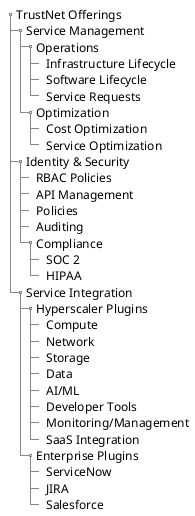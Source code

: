 @startsalt





{
{T
+ TrustNet Offerings
++ Service Management

+++Operations
++++Infrastructure Lifecycle
++++Software Lifecycle
++++Service Requests


+++Optimization
++++Cost Optimization
++++Service Optimization

++Identity & Security
+++RBAC Policies
+++API Management
+++Policies
+++Auditing
+++Compliance
++++SOC 2
++++HIPAA


++Service Integration
+++Hyperscaler Plugins
++++Compute
++++Network
++++Storage
++++Data
++++AI/ML
++++Developer Tools
++++Monitoring/Management
++++SaaS Integration
+++Enterprise Plugins
++++ServiceNow
++++JIRA
++++Salesforce
}
}



@endsalt
